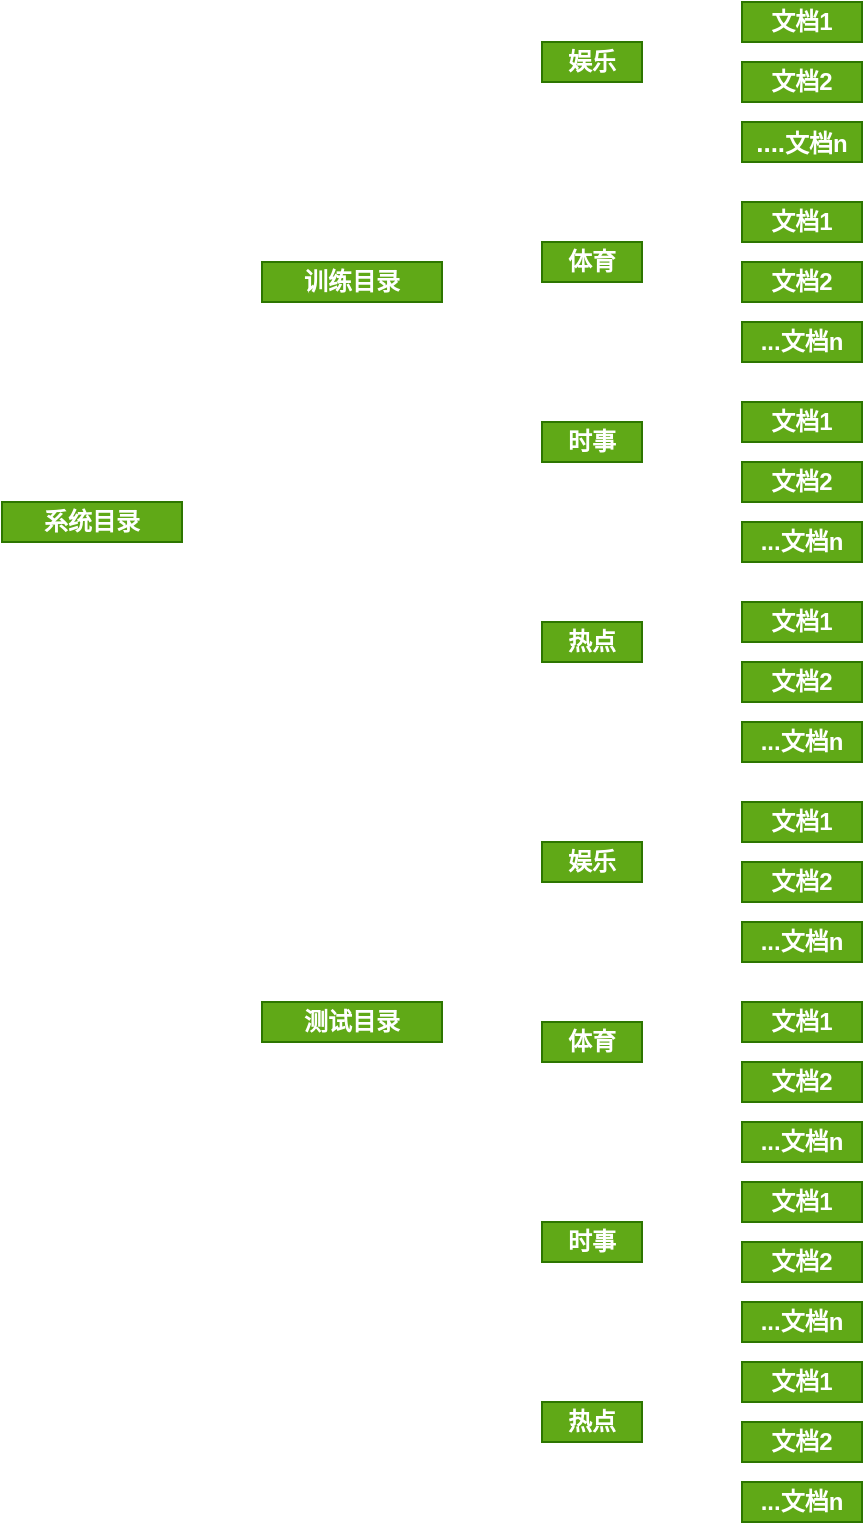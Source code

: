 <mxfile version="21.6.3" type="github">
  <diagram name="第 1 页" id="tZjiIvVyGuZXKppYPTmS">
    <mxGraphModel dx="1420" dy="741" grid="1" gridSize="10" guides="1" tooltips="1" connect="1" arrows="1" fold="1" page="1" pageScale="3" pageWidth="827" pageHeight="1169" math="0" shadow="0">
      <root>
        <mxCell id="0" />
        <mxCell id="1" parent="0" />
        <mxCell id="ZqoyViFeMAxRP_JBuJFi-1" value="&lt;b&gt;系统目录&lt;/b&gt;" style="rounded=0;whiteSpace=wrap;html=1;fillColor=#60a917;fontColor=#ffffff;strokeColor=#2D7600;" vertex="1" parent="1">
          <mxGeometry x="10" y="270" width="90" height="20" as="geometry" />
        </mxCell>
        <mxCell id="ZqoyViFeMAxRP_JBuJFi-10" value="&lt;b&gt;训练目录&lt;/b&gt;" style="rounded=0;whiteSpace=wrap;html=1;fillColor=#60a917;fontColor=#ffffff;strokeColor=#2D7600;" vertex="1" parent="1">
          <mxGeometry x="140" y="150" width="90" height="20" as="geometry" />
        </mxCell>
        <mxCell id="ZqoyViFeMAxRP_JBuJFi-11" value="&lt;b&gt;测试目录&lt;/b&gt;" style="rounded=0;whiteSpace=wrap;html=1;fillColor=#60a917;fontColor=#ffffff;strokeColor=#2D7600;" vertex="1" parent="1">
          <mxGeometry x="140" y="520" width="90" height="20" as="geometry" />
        </mxCell>
        <mxCell id="ZqoyViFeMAxRP_JBuJFi-12" value="&lt;b&gt;娱乐&lt;/b&gt;" style="rounded=0;whiteSpace=wrap;html=1;fillColor=#60a917;fontColor=#ffffff;strokeColor=#2D7600;" vertex="1" parent="1">
          <mxGeometry x="280" y="40" width="50" height="20" as="geometry" />
        </mxCell>
        <mxCell id="ZqoyViFeMAxRP_JBuJFi-13" value="&lt;b&gt;体育&lt;/b&gt;" style="rounded=0;whiteSpace=wrap;html=1;fillColor=#60a917;fontColor=#ffffff;strokeColor=#2D7600;" vertex="1" parent="1">
          <mxGeometry x="280" y="140" width="50" height="20" as="geometry" />
        </mxCell>
        <mxCell id="ZqoyViFeMAxRP_JBuJFi-14" value="&lt;b&gt;时事&lt;/b&gt;" style="rounded=0;whiteSpace=wrap;html=1;fillColor=#60a917;fontColor=#ffffff;strokeColor=#2D7600;" vertex="1" parent="1">
          <mxGeometry x="280" y="230" width="50" height="20" as="geometry" />
        </mxCell>
        <mxCell id="ZqoyViFeMAxRP_JBuJFi-16" value="&lt;b&gt;热点&lt;/b&gt;" style="rounded=0;whiteSpace=wrap;html=1;fillColor=#60a917;fontColor=#ffffff;strokeColor=#2D7600;" vertex="1" parent="1">
          <mxGeometry x="280" y="330" width="50" height="20" as="geometry" />
        </mxCell>
        <mxCell id="ZqoyViFeMAxRP_JBuJFi-20" value="&lt;b&gt;文档1&lt;/b&gt;" style="rounded=0;whiteSpace=wrap;html=1;fillColor=#60a917;fontColor=#ffffff;strokeColor=#2D7600;" vertex="1" parent="1">
          <mxGeometry x="380" y="20" width="60" height="20" as="geometry" />
        </mxCell>
        <mxCell id="ZqoyViFeMAxRP_JBuJFi-21" value="&lt;b&gt;文档2&lt;/b&gt;" style="rounded=0;whiteSpace=wrap;html=1;fillColor=#60a917;fontColor=#ffffff;strokeColor=#2D7600;" vertex="1" parent="1">
          <mxGeometry x="380" y="50" width="60" height="20" as="geometry" />
        </mxCell>
        <mxCell id="ZqoyViFeMAxRP_JBuJFi-30" value="&lt;b&gt;&lt;font style=&quot;font-size: 13px;&quot;&gt;....&lt;/font&gt;文档n&lt;/b&gt;" style="rounded=0;whiteSpace=wrap;html=1;fillColor=#60a917;fontColor=#ffffff;strokeColor=#2D7600;" vertex="1" parent="1">
          <mxGeometry x="380" y="80" width="60" height="20" as="geometry" />
        </mxCell>
        <mxCell id="ZqoyViFeMAxRP_JBuJFi-32" value="&lt;b&gt;文档1&lt;/b&gt;" style="rounded=0;whiteSpace=wrap;html=1;fillColor=#60a917;fontColor=#ffffff;strokeColor=#2D7600;" vertex="1" parent="1">
          <mxGeometry x="380" y="120" width="60" height="20" as="geometry" />
        </mxCell>
        <mxCell id="ZqoyViFeMAxRP_JBuJFi-34" value="&lt;b&gt;...文档n&lt;/b&gt;" style="rounded=0;whiteSpace=wrap;html=1;fillColor=#60a917;fontColor=#ffffff;strokeColor=#2D7600;" vertex="1" parent="1">
          <mxGeometry x="380" y="380" width="60" height="20" as="geometry" />
        </mxCell>
        <mxCell id="ZqoyViFeMAxRP_JBuJFi-39" value="&lt;b&gt;文档2&lt;/b&gt;" style="rounded=0;whiteSpace=wrap;html=1;fillColor=#60a917;fontColor=#ffffff;strokeColor=#2D7600;" vertex="1" parent="1">
          <mxGeometry x="380" y="350" width="60" height="20" as="geometry" />
        </mxCell>
        <mxCell id="ZqoyViFeMAxRP_JBuJFi-43" value="&lt;b&gt;文档1&lt;/b&gt;" style="rounded=0;whiteSpace=wrap;html=1;fillColor=#60a917;fontColor=#ffffff;strokeColor=#2D7600;" vertex="1" parent="1">
          <mxGeometry x="380" y="220" width="60" height="20" as="geometry" />
        </mxCell>
        <mxCell id="ZqoyViFeMAxRP_JBuJFi-44" value="&lt;b&gt;文档2&lt;/b&gt;" style="rounded=0;whiteSpace=wrap;html=1;fillColor=#60a917;fontColor=#ffffff;strokeColor=#2D7600;" vertex="1" parent="1">
          <mxGeometry x="380" y="150" width="60" height="20" as="geometry" />
        </mxCell>
        <mxCell id="ZqoyViFeMAxRP_JBuJFi-45" value="&lt;b&gt;...文档n&lt;/b&gt;" style="rounded=0;whiteSpace=wrap;html=1;fillColor=#60a917;fontColor=#ffffff;strokeColor=#2D7600;" vertex="1" parent="1">
          <mxGeometry x="380" y="180" width="60" height="20" as="geometry" />
        </mxCell>
        <mxCell id="ZqoyViFeMAxRP_JBuJFi-46" value="&lt;b&gt;文档1&lt;/b&gt;" style="rounded=0;whiteSpace=wrap;html=1;fillColor=#60a917;fontColor=#ffffff;strokeColor=#2D7600;" vertex="1" parent="1">
          <mxGeometry x="380" y="320" width="60" height="20" as="geometry" />
        </mxCell>
        <mxCell id="ZqoyViFeMAxRP_JBuJFi-47" value="&lt;b&gt;文档2&lt;/b&gt;" style="rounded=0;whiteSpace=wrap;html=1;fillColor=#60a917;fontColor=#ffffff;strokeColor=#2D7600;" vertex="1" parent="1">
          <mxGeometry x="380" y="250" width="60" height="20" as="geometry" />
        </mxCell>
        <mxCell id="ZqoyViFeMAxRP_JBuJFi-48" value="&lt;b&gt;...文档n&lt;/b&gt;" style="rounded=0;whiteSpace=wrap;html=1;fillColor=#60a917;fontColor=#ffffff;strokeColor=#2D7600;" vertex="1" parent="1">
          <mxGeometry x="380" y="280" width="60" height="20" as="geometry" />
        </mxCell>
        <mxCell id="ZqoyViFeMAxRP_JBuJFi-64" value="&lt;b&gt;娱乐&lt;/b&gt;" style="rounded=0;whiteSpace=wrap;html=1;fillColor=#60a917;fontColor=#ffffff;strokeColor=#2D7600;" vertex="1" parent="1">
          <mxGeometry x="280" y="440" width="50" height="20" as="geometry" />
        </mxCell>
        <mxCell id="ZqoyViFeMAxRP_JBuJFi-65" value="&lt;b&gt;体育&lt;/b&gt;" style="rounded=0;whiteSpace=wrap;html=1;fillColor=#60a917;fontColor=#ffffff;strokeColor=#2D7600;" vertex="1" parent="1">
          <mxGeometry x="280" y="530" width="50" height="20" as="geometry" />
        </mxCell>
        <mxCell id="ZqoyViFeMAxRP_JBuJFi-66" value="&lt;b&gt;时事&lt;/b&gt;" style="rounded=0;whiteSpace=wrap;html=1;fillColor=#60a917;fontColor=#ffffff;strokeColor=#2D7600;" vertex="1" parent="1">
          <mxGeometry x="280" y="630" width="50" height="20" as="geometry" />
        </mxCell>
        <mxCell id="ZqoyViFeMAxRP_JBuJFi-67" value="&lt;b&gt;热点&lt;/b&gt;" style="rounded=0;whiteSpace=wrap;html=1;fillColor=#60a917;fontColor=#ffffff;strokeColor=#2D7600;" vertex="1" parent="1">
          <mxGeometry x="280" y="720" width="50" height="20" as="geometry" />
        </mxCell>
        <mxCell id="ZqoyViFeMAxRP_JBuJFi-68" value="&lt;b&gt;文档1&lt;/b&gt;" style="rounded=0;whiteSpace=wrap;html=1;fillColor=#60a917;fontColor=#ffffff;strokeColor=#2D7600;" vertex="1" parent="1">
          <mxGeometry x="380" y="420" width="60" height="20" as="geometry" />
        </mxCell>
        <mxCell id="ZqoyViFeMAxRP_JBuJFi-69" value="&lt;b&gt;文档2&lt;/b&gt;" style="rounded=0;whiteSpace=wrap;html=1;fillColor=#60a917;fontColor=#ffffff;strokeColor=#2D7600;" vertex="1" parent="1">
          <mxGeometry x="380" y="450" width="60" height="20" as="geometry" />
        </mxCell>
        <mxCell id="ZqoyViFeMAxRP_JBuJFi-70" value="&lt;b&gt;...文档n&lt;/b&gt;" style="rounded=0;whiteSpace=wrap;html=1;fillColor=#60a917;fontColor=#ffffff;strokeColor=#2D7600;" vertex="1" parent="1">
          <mxGeometry x="380" y="480" width="60" height="20" as="geometry" />
        </mxCell>
        <mxCell id="ZqoyViFeMAxRP_JBuJFi-71" value="&lt;b&gt;文档1&lt;/b&gt;" style="rounded=0;whiteSpace=wrap;html=1;fillColor=#60a917;fontColor=#ffffff;strokeColor=#2D7600;" vertex="1" parent="1">
          <mxGeometry x="380" y="520" width="60" height="20" as="geometry" />
        </mxCell>
        <mxCell id="ZqoyViFeMAxRP_JBuJFi-72" value="&lt;b&gt;文档2&lt;/b&gt;" style="rounded=0;whiteSpace=wrap;html=1;fillColor=#60a917;fontColor=#ffffff;strokeColor=#2D7600;" vertex="1" parent="1">
          <mxGeometry x="380" y="550" width="60" height="20" as="geometry" />
        </mxCell>
        <mxCell id="ZqoyViFeMAxRP_JBuJFi-73" value="&lt;b&gt;...文档n&lt;/b&gt;" style="rounded=0;whiteSpace=wrap;html=1;fillColor=#60a917;fontColor=#ffffff;strokeColor=#2D7600;" vertex="1" parent="1">
          <mxGeometry x="380" y="580" width="60" height="20" as="geometry" />
        </mxCell>
        <mxCell id="ZqoyViFeMAxRP_JBuJFi-74" value="&lt;b&gt;文档1&lt;/b&gt;" style="rounded=0;whiteSpace=wrap;html=1;fillColor=#60a917;fontColor=#ffffff;strokeColor=#2D7600;" vertex="1" parent="1">
          <mxGeometry x="380" y="610" width="60" height="20" as="geometry" />
        </mxCell>
        <mxCell id="ZqoyViFeMAxRP_JBuJFi-75" value="&lt;b&gt;文档2&lt;/b&gt;" style="rounded=0;whiteSpace=wrap;html=1;fillColor=#60a917;fontColor=#ffffff;strokeColor=#2D7600;" vertex="1" parent="1">
          <mxGeometry x="380" y="640" width="60" height="20" as="geometry" />
        </mxCell>
        <mxCell id="ZqoyViFeMAxRP_JBuJFi-76" value="&lt;b&gt;...文档n&lt;/b&gt;" style="rounded=0;whiteSpace=wrap;html=1;fillColor=#60a917;fontColor=#ffffff;strokeColor=#2D7600;" vertex="1" parent="1">
          <mxGeometry x="380" y="670" width="60" height="20" as="geometry" />
        </mxCell>
        <mxCell id="ZqoyViFeMAxRP_JBuJFi-77" value="&lt;b&gt;文档1&lt;/b&gt;" style="rounded=0;whiteSpace=wrap;html=1;fillColor=#60a917;fontColor=#ffffff;strokeColor=#2D7600;" vertex="1" parent="1">
          <mxGeometry x="380" y="700" width="60" height="20" as="geometry" />
        </mxCell>
        <mxCell id="ZqoyViFeMAxRP_JBuJFi-78" value="&lt;b&gt;文档2&lt;/b&gt;" style="rounded=0;whiteSpace=wrap;html=1;fillColor=#60a917;fontColor=#ffffff;strokeColor=#2D7600;" vertex="1" parent="1">
          <mxGeometry x="380" y="730" width="60" height="20" as="geometry" />
        </mxCell>
        <mxCell id="ZqoyViFeMAxRP_JBuJFi-79" value="&lt;b&gt;...文档n&lt;/b&gt;" style="rounded=0;whiteSpace=wrap;html=1;fillColor=#60a917;fontColor=#ffffff;strokeColor=#2D7600;" vertex="1" parent="1">
          <mxGeometry x="380" y="760" width="60" height="20" as="geometry" />
        </mxCell>
      </root>
    </mxGraphModel>
  </diagram>
</mxfile>
